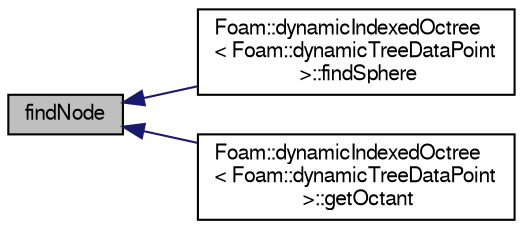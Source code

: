digraph "findNode"
{
  bgcolor="transparent";
  edge [fontname="FreeSans",fontsize="10",labelfontname="FreeSans",labelfontsize="10"];
  node [fontname="FreeSans",fontsize="10",shape=record];
  rankdir="LR";
  Node55 [label="findNode",height=0.2,width=0.4,color="black", fillcolor="grey75", style="filled", fontcolor="black"];
  Node55 -> Node56 [dir="back",color="midnightblue",fontsize="10",style="solid",fontname="FreeSans"];
  Node56 [label="Foam::dynamicIndexedOctree\l\< Foam::dynamicTreeDataPoint\l \>::findSphere",height=0.2,width=0.4,color="black",URL="$a25610.html#a095d66cea2702ee60e68567c5ba1236b",tooltip="Find (in no particular order) indices of all shapes inside or. "];
  Node55 -> Node57 [dir="back",color="midnightblue",fontsize="10",style="solid",fontname="FreeSans"];
  Node57 [label="Foam::dynamicIndexedOctree\l\< Foam::dynamicTreeDataPoint\l \>::getOctant",height=0.2,width=0.4,color="black",URL="$a25610.html#a36994951ee6485ae76d974d51f6fc871"];
}

